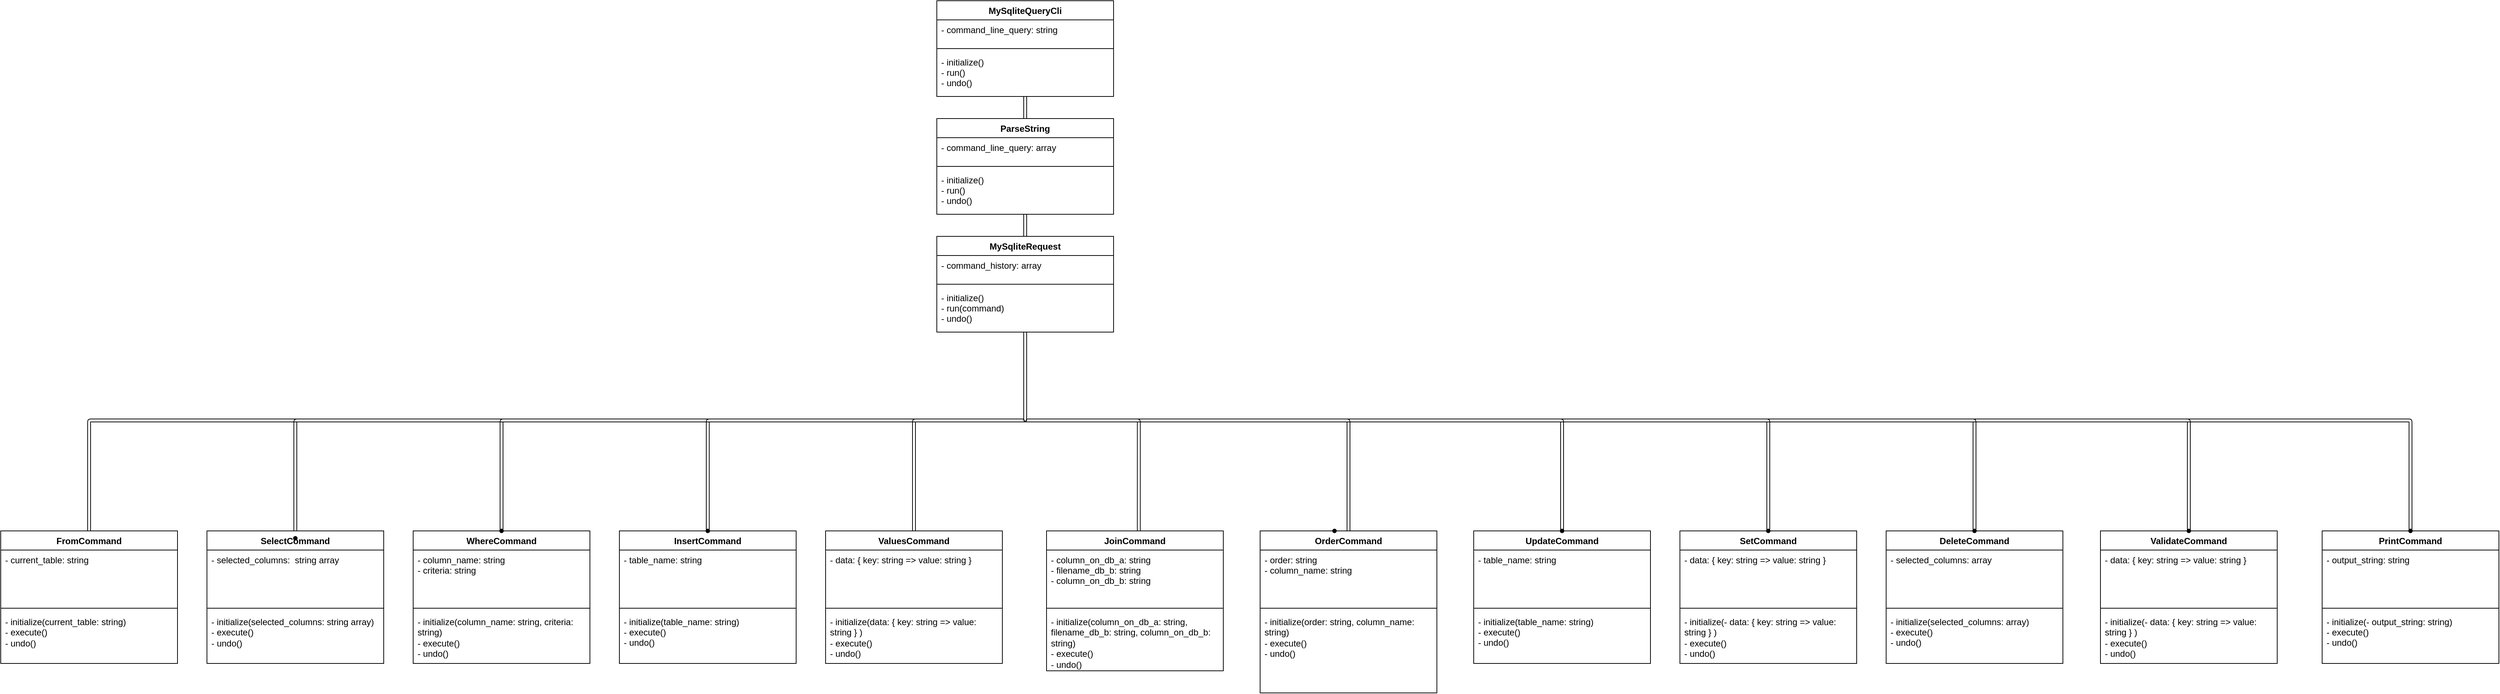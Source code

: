 <mxfile>
    <diagram id="E73KAtJa-JTTu3t9GZal" name="Page-1">
        <mxGraphModel dx="3428" dy="988" grid="1" gridSize="10" guides="1" tooltips="1" connect="1" arrows="1" fold="1" page="1" pageScale="1" pageWidth="850" pageHeight="1100" math="0" shadow="0">
            <root>
                <mxCell id="0"/>
                <mxCell id="1" parent="0"/>
                <mxCell id="129" value="" style="edgeStyle=orthogonalEdgeStyle;shape=link;html=1;entryX=0.5;entryY=0;entryDx=0;entryDy=0;" edge="1" parent="1" source="53" target="69">
                    <mxGeometry relative="1" as="geometry">
                        <mxPoint x="80" y="425" as="targetPoint"/>
                        <Array as="points">
                            <mxPoint x="360" y="610"/>
                            <mxPoint x="-911" y="610"/>
                        </Array>
                    </mxGeometry>
                </mxCell>
                <mxCell id="134" value="" style="edgeStyle=orthogonalEdgeStyle;shape=link;html=1;" edge="1" parent="1" source="53" target="133">
                    <mxGeometry relative="1" as="geometry">
                        <Array as="points">
                            <mxPoint x="360" y="610"/>
                            <mxPoint x="-631" y="610"/>
                        </Array>
                    </mxGeometry>
                </mxCell>
                <mxCell id="137" value="" style="edgeStyle=orthogonalEdgeStyle;shape=link;html=1;" edge="1" parent="1" source="53" target="136">
                    <mxGeometry relative="1" as="geometry">
                        <Array as="points">
                            <mxPoint x="360" y="610"/>
                            <mxPoint x="-351" y="610"/>
                        </Array>
                    </mxGeometry>
                </mxCell>
                <mxCell id="141" value="" style="edgeStyle=orthogonalEdgeStyle;shape=link;html=1;" edge="1" parent="1" source="53" target="140">
                    <mxGeometry relative="1" as="geometry">
                        <Array as="points">
                            <mxPoint x="360" y="610"/>
                            <mxPoint x="-71" y="610"/>
                        </Array>
                    </mxGeometry>
                </mxCell>
                <mxCell id="143" value="" style="edgeStyle=orthogonalEdgeStyle;shape=link;html=1;entryX=0.5;entryY=0;entryDx=0;entryDy=0;" edge="1" parent="1" source="53" target="102">
                    <mxGeometry relative="1" as="geometry">
                        <Array as="points">
                            <mxPoint x="360" y="610"/>
                            <mxPoint x="209" y="610"/>
                        </Array>
                    </mxGeometry>
                </mxCell>
                <mxCell id="145" value="" style="edgeStyle=orthogonalEdgeStyle;shape=link;html=1;entryX=0.522;entryY=0;entryDx=0;entryDy=0;entryPerimeter=0;" edge="1" parent="1" source="53" target="81">
                    <mxGeometry relative="1" as="geometry">
                        <Array as="points">
                            <mxPoint x="360" y="610"/>
                            <mxPoint x="514" y="610"/>
                        </Array>
                    </mxGeometry>
                </mxCell>
                <mxCell id="149" value="" style="edgeStyle=orthogonalEdgeStyle;shape=link;html=1;entryX=0.5;entryY=0;entryDx=0;entryDy=0;" edge="1" parent="1" source="53" target="85">
                    <mxGeometry relative="1" as="geometry">
                        <Array as="points">
                            <mxPoint x="360" y="610"/>
                            <mxPoint x="799" y="610"/>
                        </Array>
                    </mxGeometry>
                </mxCell>
                <mxCell id="151" value="" style="edgeStyle=orthogonalEdgeStyle;shape=link;html=1;" edge="1" parent="1" source="53" target="150">
                    <mxGeometry relative="1" as="geometry">
                        <Array as="points">
                            <mxPoint x="360" y="610"/>
                            <mxPoint x="1089" y="610"/>
                        </Array>
                    </mxGeometry>
                </mxCell>
                <mxCell id="153" value="" style="edgeStyle=orthogonalEdgeStyle;shape=link;html=1;" edge="1" parent="1" source="53" target="152">
                    <mxGeometry relative="1" as="geometry">
                        <Array as="points">
                            <mxPoint x="360" y="610"/>
                            <mxPoint x="1369" y="610"/>
                        </Array>
                    </mxGeometry>
                </mxCell>
                <mxCell id="155" value="" style="edgeStyle=orthogonalEdgeStyle;shape=link;html=1;" edge="1" parent="1" source="53" target="154">
                    <mxGeometry relative="1" as="geometry">
                        <Array as="points">
                            <mxPoint x="360" y="610"/>
                            <mxPoint x="1649" y="610"/>
                        </Array>
                    </mxGeometry>
                </mxCell>
                <mxCell id="157" value="" style="edgeStyle=orthogonalEdgeStyle;shape=link;html=1;" edge="1" parent="1" source="53" target="156">
                    <mxGeometry relative="1" as="geometry">
                        <Array as="points">
                            <mxPoint x="360" y="610"/>
                            <mxPoint x="1940" y="610"/>
                        </Array>
                    </mxGeometry>
                </mxCell>
                <mxCell id="159" value="" style="edgeStyle=orthogonalEdgeStyle;shape=link;html=1;" edge="1" parent="1" source="53" target="158">
                    <mxGeometry relative="1" as="geometry">
                        <Array as="points">
                            <mxPoint x="360" y="610"/>
                            <mxPoint x="2241" y="610"/>
                        </Array>
                    </mxGeometry>
                </mxCell>
                <mxCell id="53" value="MySqliteRequest" style="swimlane;fontStyle=1;align=center;verticalAlign=top;childLayout=stackLayout;horizontal=1;startSize=26;horizontalStack=0;resizeParent=1;resizeParentMax=0;resizeLast=0;collapsible=1;marginBottom=0;" vertex="1" parent="1">
                    <mxGeometry x="240" y="360" width="240" height="130" as="geometry"/>
                </mxCell>
                <mxCell id="54" value="- command_history: array" style="text;strokeColor=none;fillColor=none;align=left;verticalAlign=top;spacingLeft=4;spacingRight=4;overflow=hidden;rotatable=0;points=[[0,0.5],[1,0.5]];portConstraint=eastwest;" vertex="1" parent="53">
                    <mxGeometry y="26" width="240" height="34" as="geometry"/>
                </mxCell>
                <mxCell id="55" value="" style="line;strokeWidth=1;fillColor=none;align=left;verticalAlign=middle;spacingTop=-1;spacingLeft=3;spacingRight=3;rotatable=0;labelPosition=right;points=[];portConstraint=eastwest;" vertex="1" parent="53">
                    <mxGeometry y="60" width="240" height="10" as="geometry"/>
                </mxCell>
                <mxCell id="56" value="- initialize()&#10;- run(command)&#10;- undo()" style="text;strokeColor=none;fillColor=none;align=left;verticalAlign=top;spacingLeft=4;spacingRight=4;overflow=hidden;rotatable=0;points=[[0,0.5],[1,0.5]];portConstraint=eastwest;" vertex="1" parent="53">
                    <mxGeometry y="70" width="240" height="60" as="geometry"/>
                </mxCell>
                <mxCell id="126" value="" style="edgeStyle=none;html=1;shape=link;entryX=0.5;entryY=0;entryDx=0;entryDy=0;" edge="1" parent="1" source="57" target="90">
                    <mxGeometry relative="1" as="geometry"/>
                </mxCell>
                <mxCell id="57" value="MySqliteQueryCli" style="swimlane;fontStyle=1;align=center;verticalAlign=top;childLayout=stackLayout;horizontal=1;startSize=26;horizontalStack=0;resizeParent=1;resizeParentMax=0;resizeLast=0;collapsible=1;marginBottom=0;" vertex="1" parent="1">
                    <mxGeometry x="240" y="40" width="240" height="130" as="geometry"/>
                </mxCell>
                <mxCell id="58" value="- command_line_query: string" style="text;strokeColor=none;fillColor=none;align=left;verticalAlign=top;spacingLeft=4;spacingRight=4;overflow=hidden;rotatable=0;points=[[0,0.5],[1,0.5]];portConstraint=eastwest;" vertex="1" parent="57">
                    <mxGeometry y="26" width="240" height="34" as="geometry"/>
                </mxCell>
                <mxCell id="59" value="" style="line;strokeWidth=1;fillColor=none;align=left;verticalAlign=middle;spacingTop=-1;spacingLeft=3;spacingRight=3;rotatable=0;labelPosition=right;points=[];portConstraint=eastwest;" vertex="1" parent="57">
                    <mxGeometry y="60" width="240" height="10" as="geometry"/>
                </mxCell>
                <mxCell id="60" value="- initialize()&#10;- run()&#10;- undo()" style="text;strokeColor=none;fillColor=none;align=left;verticalAlign=top;spacingLeft=4;spacingRight=4;overflow=hidden;rotatable=0;points=[[0,0.5],[1,0.5]];portConstraint=eastwest;" vertex="1" parent="57">
                    <mxGeometry y="70" width="240" height="60" as="geometry"/>
                </mxCell>
                <mxCell id="69" value="FromCommand" style="swimlane;fontStyle=1;align=center;verticalAlign=top;childLayout=stackLayout;horizontal=1;startSize=26;horizontalStack=0;resizeParent=1;resizeParentMax=0;resizeLast=0;collapsible=1;marginBottom=0;" vertex="1" parent="1">
                    <mxGeometry x="-1031" y="760" width="240" height="180" as="geometry"/>
                </mxCell>
                <mxCell id="70" value="- current_table: string" style="text;strokeColor=none;fillColor=none;align=left;verticalAlign=top;spacingLeft=4;spacingRight=4;overflow=hidden;rotatable=0;points=[[0,0.5],[1,0.5]];portConstraint=eastwest;" vertex="1" parent="69">
                    <mxGeometry y="26" width="240" height="74" as="geometry"/>
                </mxCell>
                <mxCell id="71" value="" style="line;strokeWidth=1;fillColor=none;align=left;verticalAlign=middle;spacingTop=-1;spacingLeft=3;spacingRight=3;rotatable=0;labelPosition=right;points=[];portConstraint=eastwest;" vertex="1" parent="69">
                    <mxGeometry y="100" width="240" height="10" as="geometry"/>
                </mxCell>
                <mxCell id="72" value="- initialize(current_table: string)&#10;- execute()&#10;- undo()" style="text;strokeColor=none;fillColor=none;align=left;verticalAlign=top;spacingLeft=4;spacingRight=4;overflow=hidden;rotatable=0;points=[[0,0.5],[1,0.5]];portConstraint=eastwest;whiteSpace=wrap;" vertex="1" parent="69">
                    <mxGeometry y="110" width="240" height="70" as="geometry"/>
                </mxCell>
                <mxCell id="73" value="SelectCommand" style="swimlane;fontStyle=1;align=center;verticalAlign=top;childLayout=stackLayout;horizontal=1;startSize=26;horizontalStack=0;resizeParent=1;resizeParentMax=0;resizeLast=0;collapsible=1;marginBottom=0;" vertex="1" parent="1">
                    <mxGeometry x="-751" y="760" width="240" height="180" as="geometry"/>
                </mxCell>
                <mxCell id="74" value="- selected_columns:  string array" style="text;strokeColor=none;fillColor=none;align=left;verticalAlign=top;spacingLeft=4;spacingRight=4;overflow=hidden;rotatable=0;points=[[0,0.5],[1,0.5]];portConstraint=eastwest;" vertex="1" parent="73">
                    <mxGeometry y="26" width="240" height="74" as="geometry"/>
                </mxCell>
                <mxCell id="75" value="" style="line;strokeWidth=1;fillColor=none;align=left;verticalAlign=middle;spacingTop=-1;spacingLeft=3;spacingRight=3;rotatable=0;labelPosition=right;points=[];portConstraint=eastwest;" vertex="1" parent="73">
                    <mxGeometry y="100" width="240" height="10" as="geometry"/>
                </mxCell>
                <mxCell id="76" value="- initialize(selected_columns: string array)&#10;- execute()&#10;- undo()" style="text;strokeColor=none;fillColor=none;align=left;verticalAlign=top;spacingLeft=4;spacingRight=4;overflow=hidden;rotatable=0;points=[[0,0.5],[1,0.5]];portConstraint=eastwest;whiteSpace=wrap;" vertex="1" parent="73">
                    <mxGeometry y="110" width="240" height="70" as="geometry"/>
                </mxCell>
                <mxCell id="77" value="WhereCommand" style="swimlane;fontStyle=1;align=center;verticalAlign=top;childLayout=stackLayout;horizontal=1;startSize=26;horizontalStack=0;resizeParent=1;resizeParentMax=0;resizeLast=0;collapsible=1;marginBottom=0;" vertex="1" parent="1">
                    <mxGeometry x="-471" y="760" width="240" height="180" as="geometry"/>
                </mxCell>
                <mxCell id="78" value="- column_name: string&#10;- criteria: string" style="text;strokeColor=none;fillColor=none;align=left;verticalAlign=top;spacingLeft=4;spacingRight=4;overflow=hidden;rotatable=0;points=[[0,0.5],[1,0.5]];portConstraint=eastwest;" vertex="1" parent="77">
                    <mxGeometry y="26" width="240" height="74" as="geometry"/>
                </mxCell>
                <mxCell id="79" value="" style="line;strokeWidth=1;fillColor=none;align=left;verticalAlign=middle;spacingTop=-1;spacingLeft=3;spacingRight=3;rotatable=0;labelPosition=right;points=[];portConstraint=eastwest;" vertex="1" parent="77">
                    <mxGeometry y="100" width="240" height="10" as="geometry"/>
                </mxCell>
                <mxCell id="80" value="- initialize(column_name: string, criteria: string)&#10;- execute()&#10;- undo()" style="text;strokeColor=none;fillColor=none;align=left;verticalAlign=top;spacingLeft=4;spacingRight=4;overflow=hidden;rotatable=0;points=[[0,0.5],[1,0.5]];portConstraint=eastwest;whiteSpace=wrap;" vertex="1" parent="77">
                    <mxGeometry y="110" width="240" height="70" as="geometry"/>
                </mxCell>
                <mxCell id="81" value="JoinCommand" style="swimlane;fontStyle=1;align=center;verticalAlign=top;childLayout=stackLayout;horizontal=1;startSize=26;horizontalStack=0;resizeParent=1;resizeParentMax=0;resizeLast=0;collapsible=1;marginBottom=0;" vertex="1" parent="1">
                    <mxGeometry x="389" y="760" width="240" height="190" as="geometry"/>
                </mxCell>
                <mxCell id="82" value="- column_on_db_a: string&#10;- filename_db_b: string&#10;- column_on_db_b: string" style="text;strokeColor=none;fillColor=none;align=left;verticalAlign=top;spacingLeft=4;spacingRight=4;overflow=hidden;rotatable=0;points=[[0,0.5],[1,0.5]];portConstraint=eastwest;" vertex="1" parent="81">
                    <mxGeometry y="26" width="240" height="74" as="geometry"/>
                </mxCell>
                <mxCell id="83" value="" style="line;strokeWidth=1;fillColor=none;align=left;verticalAlign=middle;spacingTop=-1;spacingLeft=3;spacingRight=3;rotatable=0;labelPosition=right;points=[];portConstraint=eastwest;" vertex="1" parent="81">
                    <mxGeometry y="100" width="240" height="10" as="geometry"/>
                </mxCell>
                <mxCell id="84" value="- initialize(column_on_db_a: string, filename_db_b: string, column_on_db_b: string)&#10;- execute()&#10;- undo()" style="text;strokeColor=none;fillColor=none;align=left;verticalAlign=top;spacingLeft=4;spacingRight=4;overflow=hidden;rotatable=0;points=[[0,0.5],[1,0.5]];portConstraint=eastwest;whiteSpace=wrap;" vertex="1" parent="81">
                    <mxGeometry y="110" width="240" height="80" as="geometry"/>
                </mxCell>
                <mxCell id="85" value="OrderCommand" style="swimlane;fontStyle=1;align=center;verticalAlign=top;childLayout=stackLayout;horizontal=1;startSize=26;horizontalStack=0;resizeParent=1;resizeParentMax=0;resizeLast=0;collapsible=1;marginBottom=0;" vertex="1" parent="1">
                    <mxGeometry x="679" y="760" width="240" height="220" as="geometry"/>
                </mxCell>
                <mxCell id="86" value="- order: string&#10;- column_name: string" style="text;strokeColor=none;fillColor=none;align=left;verticalAlign=top;spacingLeft=4;spacingRight=4;overflow=hidden;rotatable=0;points=[[0,0.5],[1,0.5]];portConstraint=eastwest;" vertex="1" parent="85">
                    <mxGeometry y="26" width="240" height="74" as="geometry"/>
                </mxCell>
                <mxCell id="87" value="" style="line;strokeWidth=1;fillColor=none;align=left;verticalAlign=middle;spacingTop=-1;spacingLeft=3;spacingRight=3;rotatable=0;labelPosition=right;points=[];portConstraint=eastwest;" vertex="1" parent="85">
                    <mxGeometry y="100" width="240" height="10" as="geometry"/>
                </mxCell>
                <mxCell id="88" value="- initialize(order: string, column_name: string)&#10;- execute()&#10;- undo()" style="text;strokeColor=none;fillColor=none;align=left;verticalAlign=top;spacingLeft=4;spacingRight=4;overflow=hidden;rotatable=0;points=[[0,0.5],[1,0.5]];portConstraint=eastwest;whiteSpace=wrap;" vertex="1" parent="85">
                    <mxGeometry y="110" width="240" height="70" as="geometry"/>
                </mxCell>
                <mxCell id="127" value="" style="edgeStyle=none;shape=link;html=1;" edge="1" parent="1" source="90">
                    <mxGeometry relative="1" as="geometry">
                        <mxPoint x="360" y="360" as="targetPoint"/>
                    </mxGeometry>
                </mxCell>
                <mxCell id="90" value="ParseString" style="swimlane;fontStyle=1;align=center;verticalAlign=top;childLayout=stackLayout;horizontal=1;startSize=26;horizontalStack=0;resizeParent=1;resizeParentMax=0;resizeLast=0;collapsible=1;marginBottom=0;" vertex="1" parent="1">
                    <mxGeometry x="240" y="200" width="240" height="130" as="geometry"/>
                </mxCell>
                <mxCell id="91" value="- command_line_query: array" style="text;strokeColor=none;fillColor=none;align=left;verticalAlign=top;spacingLeft=4;spacingRight=4;overflow=hidden;rotatable=0;points=[[0,0.5],[1,0.5]];portConstraint=eastwest;" vertex="1" parent="90">
                    <mxGeometry y="26" width="240" height="34" as="geometry"/>
                </mxCell>
                <mxCell id="92" value="" style="line;strokeWidth=1;fillColor=none;align=left;verticalAlign=middle;spacingTop=-1;spacingLeft=3;spacingRight=3;rotatable=0;labelPosition=right;points=[];portConstraint=eastwest;" vertex="1" parent="90">
                    <mxGeometry y="60" width="240" height="10" as="geometry"/>
                </mxCell>
                <mxCell id="93" value="- initialize()&#10;- run()&#10;- undo()" style="text;strokeColor=none;fillColor=none;align=left;verticalAlign=top;spacingLeft=4;spacingRight=4;overflow=hidden;rotatable=0;points=[[0,0.5],[1,0.5]];portConstraint=eastwest;" vertex="1" parent="90">
                    <mxGeometry y="70" width="240" height="60" as="geometry"/>
                </mxCell>
                <mxCell id="98" value="InsertCommand" style="swimlane;fontStyle=1;align=center;verticalAlign=top;childLayout=stackLayout;horizontal=1;startSize=26;horizontalStack=0;resizeParent=1;resizeParentMax=0;resizeLast=0;collapsible=1;marginBottom=0;" vertex="1" parent="1">
                    <mxGeometry x="-191" y="760" width="240" height="180" as="geometry"/>
                </mxCell>
                <mxCell id="99" value="- table_name: string" style="text;strokeColor=none;fillColor=none;align=left;verticalAlign=top;spacingLeft=4;spacingRight=4;overflow=hidden;rotatable=0;points=[[0,0.5],[1,0.5]];portConstraint=eastwest;" vertex="1" parent="98">
                    <mxGeometry y="26" width="240" height="74" as="geometry"/>
                </mxCell>
                <mxCell id="100" value="" style="line;strokeWidth=1;fillColor=none;align=left;verticalAlign=middle;spacingTop=-1;spacingLeft=3;spacingRight=3;rotatable=0;labelPosition=right;points=[];portConstraint=eastwest;" vertex="1" parent="98">
                    <mxGeometry y="100" width="240" height="10" as="geometry"/>
                </mxCell>
                <mxCell id="101" value="- initialize(table_name: string)&#10;- execute()&#10;- undo()" style="text;strokeColor=none;fillColor=none;align=left;verticalAlign=top;spacingLeft=4;spacingRight=4;overflow=hidden;rotatable=0;points=[[0,0.5],[1,0.5]];portConstraint=eastwest;" vertex="1" parent="98">
                    <mxGeometry y="110" width="240" height="70" as="geometry"/>
                </mxCell>
                <mxCell id="102" value="ValuesCommand" style="swimlane;fontStyle=1;align=center;verticalAlign=top;childLayout=stackLayout;horizontal=1;startSize=26;horizontalStack=0;resizeParent=1;resizeParentMax=0;resizeLast=0;collapsible=1;marginBottom=0;" vertex="1" parent="1">
                    <mxGeometry x="89" y="760" width="240" height="180" as="geometry"/>
                </mxCell>
                <mxCell id="103" value="- data: { key: string =&gt; value: string }" style="text;strokeColor=none;fillColor=none;align=left;verticalAlign=top;spacingLeft=4;spacingRight=4;overflow=hidden;rotatable=0;points=[[0,0.5],[1,0.5]];portConstraint=eastwest;" vertex="1" parent="102">
                    <mxGeometry y="26" width="240" height="74" as="geometry"/>
                </mxCell>
                <mxCell id="104" value="" style="line;strokeWidth=1;fillColor=none;align=left;verticalAlign=middle;spacingTop=-1;spacingLeft=3;spacingRight=3;rotatable=0;labelPosition=right;points=[];portConstraint=eastwest;" vertex="1" parent="102">
                    <mxGeometry y="100" width="240" height="10" as="geometry"/>
                </mxCell>
                <mxCell id="105" value="- initialize(data: { key: string =&gt; value: string } )&#10;- execute()&#10;- undo()" style="text;strokeColor=none;fillColor=none;align=left;verticalAlign=top;spacingLeft=4;spacingRight=4;overflow=hidden;rotatable=0;points=[[0,0.5],[1,0.5]];portConstraint=eastwest;whiteSpace=wrap;" vertex="1" parent="102">
                    <mxGeometry y="110" width="240" height="70" as="geometry"/>
                </mxCell>
                <mxCell id="106" value="UpdateCommand" style="swimlane;fontStyle=1;align=center;verticalAlign=top;childLayout=stackLayout;horizontal=1;startSize=26;horizontalStack=0;resizeParent=1;resizeParentMax=0;resizeLast=0;collapsible=1;marginBottom=0;" vertex="1" parent="1">
                    <mxGeometry x="969" y="760" width="240" height="180" as="geometry"/>
                </mxCell>
                <mxCell id="107" value="- table_name: string" style="text;strokeColor=none;fillColor=none;align=left;verticalAlign=top;spacingLeft=4;spacingRight=4;overflow=hidden;rotatable=0;points=[[0,0.5],[1,0.5]];portConstraint=eastwest;" vertex="1" parent="106">
                    <mxGeometry y="26" width="240" height="74" as="geometry"/>
                </mxCell>
                <mxCell id="108" value="" style="line;strokeWidth=1;fillColor=none;align=left;verticalAlign=middle;spacingTop=-1;spacingLeft=3;spacingRight=3;rotatable=0;labelPosition=right;points=[];portConstraint=eastwest;" vertex="1" parent="106">
                    <mxGeometry y="100" width="240" height="10" as="geometry"/>
                </mxCell>
                <mxCell id="109" value="- initialize(table_name: string)&#10;- execute()&#10;- undo()" style="text;strokeColor=none;fillColor=none;align=left;verticalAlign=top;spacingLeft=4;spacingRight=4;overflow=hidden;rotatable=0;points=[[0,0.5],[1,0.5]];portConstraint=eastwest;" vertex="1" parent="106">
                    <mxGeometry y="110" width="240" height="70" as="geometry"/>
                </mxCell>
                <mxCell id="110" value="SetCommand" style="swimlane;fontStyle=1;align=center;verticalAlign=top;childLayout=stackLayout;horizontal=1;startSize=26;horizontalStack=0;resizeParent=1;resizeParentMax=0;resizeLast=0;collapsible=1;marginBottom=0;" vertex="1" parent="1">
                    <mxGeometry x="1249" y="760" width="240" height="180" as="geometry"/>
                </mxCell>
                <mxCell id="111" value="- data: { key: string =&gt; value: string }" style="text;strokeColor=none;fillColor=none;align=left;verticalAlign=top;spacingLeft=4;spacingRight=4;overflow=hidden;rotatable=0;points=[[0,0.5],[1,0.5]];portConstraint=eastwest;" vertex="1" parent="110">
                    <mxGeometry y="26" width="240" height="74" as="geometry"/>
                </mxCell>
                <mxCell id="112" value="" style="line;strokeWidth=1;fillColor=none;align=left;verticalAlign=middle;spacingTop=-1;spacingLeft=3;spacingRight=3;rotatable=0;labelPosition=right;points=[];portConstraint=eastwest;" vertex="1" parent="110">
                    <mxGeometry y="100" width="240" height="10" as="geometry"/>
                </mxCell>
                <mxCell id="113" value="- initialize(- data: { key: string =&gt; value: string } )&#10;- execute()&#10;- undo()" style="text;strokeColor=none;fillColor=none;align=left;verticalAlign=top;spacingLeft=4;spacingRight=4;overflow=hidden;rotatable=0;points=[[0,0.5],[1,0.5]];portConstraint=eastwest;whiteSpace=wrap;" vertex="1" parent="110">
                    <mxGeometry y="110" width="240" height="70" as="geometry"/>
                </mxCell>
                <mxCell id="114" value="DeleteCommand" style="swimlane;fontStyle=1;align=center;verticalAlign=top;childLayout=stackLayout;horizontal=1;startSize=26;horizontalStack=0;resizeParent=1;resizeParentMax=0;resizeLast=0;collapsible=1;marginBottom=0;" vertex="1" parent="1">
                    <mxGeometry x="1529" y="760" width="240" height="180" as="geometry"/>
                </mxCell>
                <mxCell id="115" value="- selected_columns: array " style="text;strokeColor=none;fillColor=none;align=left;verticalAlign=top;spacingLeft=4;spacingRight=4;overflow=hidden;rotatable=0;points=[[0,0.5],[1,0.5]];portConstraint=eastwest;" vertex="1" parent="114">
                    <mxGeometry y="26" width="240" height="74" as="geometry"/>
                </mxCell>
                <mxCell id="116" value="" style="line;strokeWidth=1;fillColor=none;align=left;verticalAlign=middle;spacingTop=-1;spacingLeft=3;spacingRight=3;rotatable=0;labelPosition=right;points=[];portConstraint=eastwest;" vertex="1" parent="114">
                    <mxGeometry y="100" width="240" height="10" as="geometry"/>
                </mxCell>
                <mxCell id="117" value="- initialize(selected_columns: array)&#10;- execute()&#10;- undo()" style="text;strokeColor=none;fillColor=none;align=left;verticalAlign=top;spacingLeft=4;spacingRight=4;overflow=hidden;rotatable=0;points=[[0,0.5],[1,0.5]];portConstraint=eastwest;" vertex="1" parent="114">
                    <mxGeometry y="110" width="240" height="70" as="geometry"/>
                </mxCell>
                <mxCell id="118" value="ValidateCommand" style="swimlane;fontStyle=1;align=center;verticalAlign=top;childLayout=stackLayout;horizontal=1;startSize=26;horizontalStack=0;resizeParent=1;resizeParentMax=0;resizeLast=0;collapsible=1;marginBottom=0;" vertex="1" parent="1">
                    <mxGeometry x="1820" y="760" width="240" height="180" as="geometry"/>
                </mxCell>
                <mxCell id="119" value="- data: { key: string =&gt; value: string }" style="text;strokeColor=none;fillColor=none;align=left;verticalAlign=top;spacingLeft=4;spacingRight=4;overflow=hidden;rotatable=0;points=[[0,0.5],[1,0.5]];portConstraint=eastwest;" vertex="1" parent="118">
                    <mxGeometry y="26" width="240" height="74" as="geometry"/>
                </mxCell>
                <mxCell id="120" value="" style="line;strokeWidth=1;fillColor=none;align=left;verticalAlign=middle;spacingTop=-1;spacingLeft=3;spacingRight=3;rotatable=0;labelPosition=right;points=[];portConstraint=eastwest;" vertex="1" parent="118">
                    <mxGeometry y="100" width="240" height="10" as="geometry"/>
                </mxCell>
                <mxCell id="121" value="- initialize(- data: { key: string =&gt; value: string } )&#10;- execute()&#10;- undo()" style="text;strokeColor=none;fillColor=none;align=left;verticalAlign=top;spacingLeft=4;spacingRight=4;overflow=hidden;rotatable=0;points=[[0,0.5],[1,0.5]];portConstraint=eastwest;whiteSpace=wrap;" vertex="1" parent="118">
                    <mxGeometry y="110" width="240" height="70" as="geometry"/>
                </mxCell>
                <mxCell id="122" value="PrintCommand" style="swimlane;fontStyle=1;align=center;verticalAlign=top;childLayout=stackLayout;horizontal=1;startSize=26;horizontalStack=0;resizeParent=1;resizeParentMax=0;resizeLast=0;collapsible=1;marginBottom=0;" vertex="1" parent="1">
                    <mxGeometry x="2121" y="760" width="240" height="180" as="geometry"/>
                </mxCell>
                <mxCell id="123" value="- output_string: string" style="text;strokeColor=none;fillColor=none;align=left;verticalAlign=top;spacingLeft=4;spacingRight=4;overflow=hidden;rotatable=0;points=[[0,0.5],[1,0.5]];portConstraint=eastwest;" vertex="1" parent="122">
                    <mxGeometry y="26" width="240" height="74" as="geometry"/>
                </mxCell>
                <mxCell id="124" value="" style="line;strokeWidth=1;fillColor=none;align=left;verticalAlign=middle;spacingTop=-1;spacingLeft=3;spacingRight=3;rotatable=0;labelPosition=right;points=[];portConstraint=eastwest;" vertex="1" parent="122">
                    <mxGeometry y="100" width="240" height="10" as="geometry"/>
                </mxCell>
                <mxCell id="125" value="- initialize(- output_string: string)&#10;- execute()&#10;- undo()" style="text;strokeColor=none;fillColor=none;align=left;verticalAlign=top;spacingLeft=4;spacingRight=4;overflow=hidden;rotatable=0;points=[[0,0.5],[1,0.5]];portConstraint=eastwest;" vertex="1" parent="122">
                    <mxGeometry y="110" width="240" height="70" as="geometry"/>
                </mxCell>
                <mxCell id="133" value="" style="shape=waypoint;sketch=0;size=6;pointerEvents=1;points=[];fillColor=default;resizable=0;rotatable=0;perimeter=centerPerimeter;snapToPoint=1;verticalAlign=top;fontStyle=1;startSize=26;" vertex="1" parent="1">
                    <mxGeometry x="-651" y="750" width="40" height="40" as="geometry"/>
                </mxCell>
                <mxCell id="136" value="" style="shape=waypoint;sketch=0;size=6;pointerEvents=1;points=[];fillColor=default;resizable=0;rotatable=0;perimeter=centerPerimeter;snapToPoint=1;verticalAlign=top;fontStyle=1;startSize=26;" vertex="1" parent="1">
                    <mxGeometry x="-371" y="740" width="40" height="40" as="geometry"/>
                </mxCell>
                <mxCell id="140" value="" style="shape=waypoint;sketch=0;size=6;pointerEvents=1;points=[];fillColor=default;resizable=0;rotatable=0;perimeter=centerPerimeter;snapToPoint=1;verticalAlign=top;fontStyle=1;startSize=26;" vertex="1" parent="1">
                    <mxGeometry x="-91" y="740" width="40" height="40" as="geometry"/>
                </mxCell>
                <mxCell id="148" value="" style="shape=waypoint;sketch=0;size=6;pointerEvents=1;points=[];fillColor=default;resizable=0;rotatable=0;perimeter=centerPerimeter;snapToPoint=1;verticalAlign=top;fontStyle=1;startSize=26;" vertex="1" parent="1">
                    <mxGeometry x="760" y="740" width="40" height="40" as="geometry"/>
                </mxCell>
                <mxCell id="150" value="" style="shape=waypoint;sketch=0;size=6;pointerEvents=1;points=[];fillColor=default;resizable=0;rotatable=0;perimeter=centerPerimeter;snapToPoint=1;verticalAlign=top;fontStyle=1;startSize=26;" vertex="1" parent="1">
                    <mxGeometry x="1069" y="740" width="40" height="40" as="geometry"/>
                </mxCell>
                <mxCell id="152" value="" style="shape=waypoint;sketch=0;size=6;pointerEvents=1;points=[];fillColor=default;resizable=0;rotatable=0;perimeter=centerPerimeter;snapToPoint=1;verticalAlign=top;fontStyle=1;startSize=26;" vertex="1" parent="1">
                    <mxGeometry x="1349" y="740" width="40" height="40" as="geometry"/>
                </mxCell>
                <mxCell id="154" value="" style="shape=waypoint;sketch=0;size=6;pointerEvents=1;points=[];fillColor=default;resizable=0;rotatable=0;perimeter=centerPerimeter;snapToPoint=1;verticalAlign=top;fontStyle=1;startSize=26;" vertex="1" parent="1">
                    <mxGeometry x="1629" y="740" width="40" height="40" as="geometry"/>
                </mxCell>
                <mxCell id="156" value="" style="shape=waypoint;sketch=0;size=6;pointerEvents=1;points=[];fillColor=default;resizable=0;rotatable=0;perimeter=centerPerimeter;snapToPoint=1;verticalAlign=top;fontStyle=1;startSize=26;" vertex="1" parent="1">
                    <mxGeometry x="1920" y="740" width="40" height="40" as="geometry"/>
                </mxCell>
                <mxCell id="158" value="" style="shape=waypoint;sketch=0;size=6;pointerEvents=1;points=[];fillColor=default;resizable=0;rotatable=0;perimeter=centerPerimeter;snapToPoint=1;verticalAlign=top;fontStyle=1;startSize=26;" vertex="1" parent="1">
                    <mxGeometry x="2221" y="740" width="40" height="40" as="geometry"/>
                </mxCell>
            </root>
        </mxGraphModel>
    </diagram>
</mxfile>
